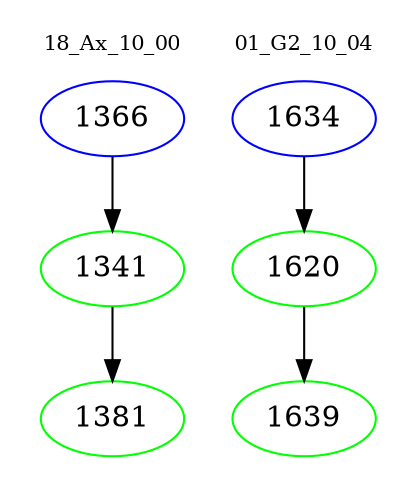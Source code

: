 digraph{
subgraph cluster_0 {
color = white
label = "18_Ax_10_00";
fontsize=10;
T0_1366 [label="1366", color="blue"]
T0_1366 -> T0_1341 [color="black"]
T0_1341 [label="1341", color="green"]
T0_1341 -> T0_1381 [color="black"]
T0_1381 [label="1381", color="green"]
}
subgraph cluster_1 {
color = white
label = "01_G2_10_04";
fontsize=10;
T1_1634 [label="1634", color="blue"]
T1_1634 -> T1_1620 [color="black"]
T1_1620 [label="1620", color="green"]
T1_1620 -> T1_1639 [color="black"]
T1_1639 [label="1639", color="green"]
}
}
